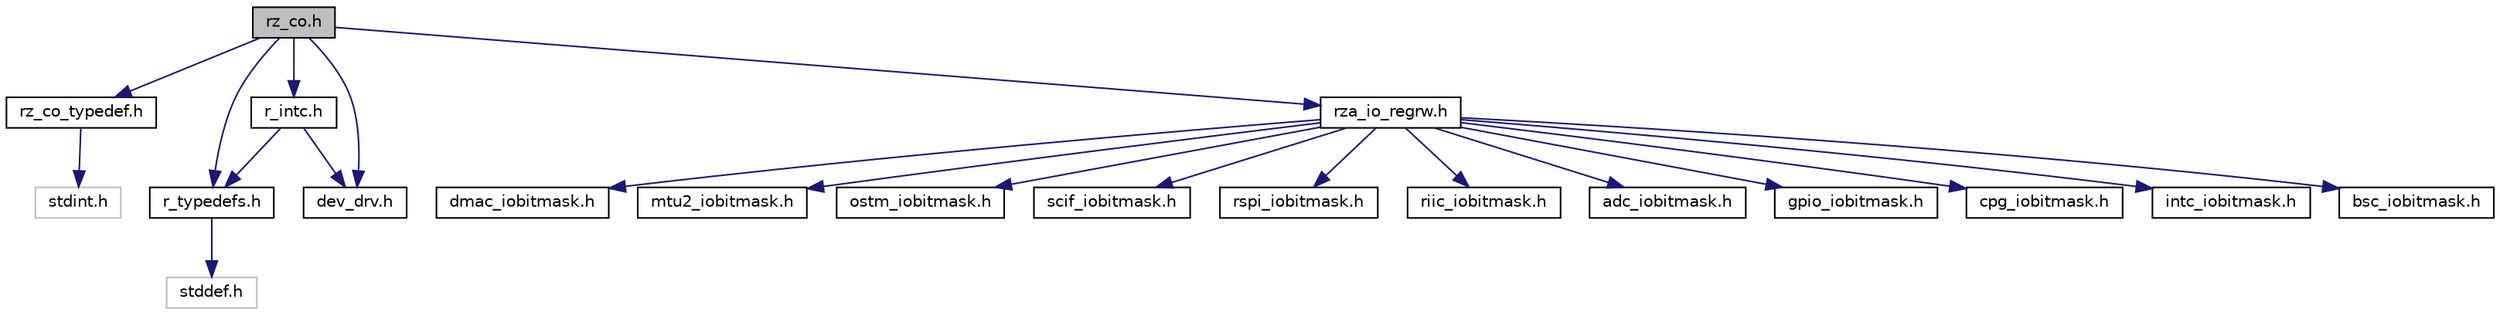 digraph "rz_co.h"
{
 // LATEX_PDF_SIZE
  edge [fontname="Helvetica",fontsize="10",labelfontname="Helvetica",labelfontsize="10"];
  node [fontname="Helvetica",fontsize="10",shape=record];
  Node1 [label="rz_co.h",height=0.2,width=0.4,color="black", fillcolor="grey75", style="filled", fontcolor="black",tooltip=" "];
  Node1 -> Node2 [color="midnightblue",fontsize="10",style="solid",fontname="Helvetica"];
  Node2 [label="r_typedefs.h",height=0.2,width=0.4,color="black", fillcolor="white", style="filled",URL="$d9/de3/r__typedefs_8h.html",tooltip=" "];
  Node2 -> Node3 [color="midnightblue",fontsize="10",style="solid",fontname="Helvetica"];
  Node3 [label="stddef.h",height=0.2,width=0.4,color="grey75", fillcolor="white", style="filled",tooltip=" "];
  Node1 -> Node4 [color="midnightblue",fontsize="10",style="solid",fontname="Helvetica"];
  Node4 [label="rz_co_typedef.h",height=0.2,width=0.4,color="black", fillcolor="white", style="filled",URL="$de/d1e/rz__co__typedef_8h.html",tooltip=" "];
  Node4 -> Node5 [color="midnightblue",fontsize="10",style="solid",fontname="Helvetica"];
  Node5 [label="stdint.h",height=0.2,width=0.4,color="grey75", fillcolor="white", style="filled",tooltip=" "];
  Node1 -> Node6 [color="midnightblue",fontsize="10",style="solid",fontname="Helvetica"];
  Node6 [label="dev_drv.h",height=0.2,width=0.4,color="black", fillcolor="white", style="filled",URL="$db/d44/dev__drv_8h.html",tooltip=" "];
  Node1 -> Node7 [color="midnightblue",fontsize="10",style="solid",fontname="Helvetica"];
  Node7 [label="r_intc.h",height=0.2,width=0.4,color="black", fillcolor="white", style="filled",URL="$db/d6b/r__intc_8h.html",tooltip=" "];
  Node7 -> Node2 [color="midnightblue",fontsize="10",style="solid",fontname="Helvetica"];
  Node7 -> Node6 [color="midnightblue",fontsize="10",style="solid",fontname="Helvetica"];
  Node1 -> Node8 [color="midnightblue",fontsize="10",style="solid",fontname="Helvetica"];
  Node8 [label="rza_io_regrw.h",height=0.2,width=0.4,color="black", fillcolor="white", style="filled",URL="$dc/d25/rza__io__regrw_8h.html",tooltip=" "];
  Node8 -> Node9 [color="midnightblue",fontsize="10",style="solid",fontname="Helvetica"];
  Node9 [label="cpg_iobitmask.h",height=0.2,width=0.4,color="black", fillcolor="white", style="filled",URL="$de/d3e/cpg__iobitmask_8h.html",tooltip=" "];
  Node8 -> Node10 [color="midnightblue",fontsize="10",style="solid",fontname="Helvetica"];
  Node10 [label="intc_iobitmask.h",height=0.2,width=0.4,color="black", fillcolor="white", style="filled",URL="$db/dd9/intc__iobitmask_8h.html",tooltip=" "];
  Node8 -> Node11 [color="midnightblue",fontsize="10",style="solid",fontname="Helvetica"];
  Node11 [label="bsc_iobitmask.h",height=0.2,width=0.4,color="black", fillcolor="white", style="filled",URL="$df/daa/bsc__iobitmask_8h.html",tooltip=" "];
  Node8 -> Node12 [color="midnightblue",fontsize="10",style="solid",fontname="Helvetica"];
  Node12 [label="dmac_iobitmask.h",height=0.2,width=0.4,color="black", fillcolor="white", style="filled",URL="$d2/dd9/dmac__iobitmask_8h.html",tooltip=" "];
  Node8 -> Node13 [color="midnightblue",fontsize="10",style="solid",fontname="Helvetica"];
  Node13 [label="mtu2_iobitmask.h",height=0.2,width=0.4,color="black", fillcolor="white", style="filled",URL="$d8/d0e/mtu2__iobitmask_8h.html",tooltip=" "];
  Node8 -> Node14 [color="midnightblue",fontsize="10",style="solid",fontname="Helvetica"];
  Node14 [label="ostm_iobitmask.h",height=0.2,width=0.4,color="black", fillcolor="white", style="filled",URL="$d2/d4e/ostm__iobitmask_8h.html",tooltip=" "];
  Node8 -> Node15 [color="midnightblue",fontsize="10",style="solid",fontname="Helvetica"];
  Node15 [label="scif_iobitmask.h",height=0.2,width=0.4,color="black", fillcolor="white", style="filled",URL="$d8/dae/scif__iobitmask_8h.html",tooltip=" "];
  Node8 -> Node16 [color="midnightblue",fontsize="10",style="solid",fontname="Helvetica"];
  Node16 [label="rspi_iobitmask.h",height=0.2,width=0.4,color="black", fillcolor="white", style="filled",URL="$d5/df8/rspi__iobitmask_8h.html",tooltip=" "];
  Node8 -> Node17 [color="midnightblue",fontsize="10",style="solid",fontname="Helvetica"];
  Node17 [label="riic_iobitmask.h",height=0.2,width=0.4,color="black", fillcolor="white", style="filled",URL="$d5/d1d/riic__iobitmask_8h.html",tooltip=" "];
  Node8 -> Node18 [color="midnightblue",fontsize="10",style="solid",fontname="Helvetica"];
  Node18 [label="adc_iobitmask.h",height=0.2,width=0.4,color="black", fillcolor="white", style="filled",URL="$dc/dad/adc__iobitmask_8h.html",tooltip=" "];
  Node8 -> Node19 [color="midnightblue",fontsize="10",style="solid",fontname="Helvetica"];
  Node19 [label="gpio_iobitmask.h",height=0.2,width=0.4,color="black", fillcolor="white", style="filled",URL="$d1/d6f/gpio__iobitmask_8h.html",tooltip=" "];
}
